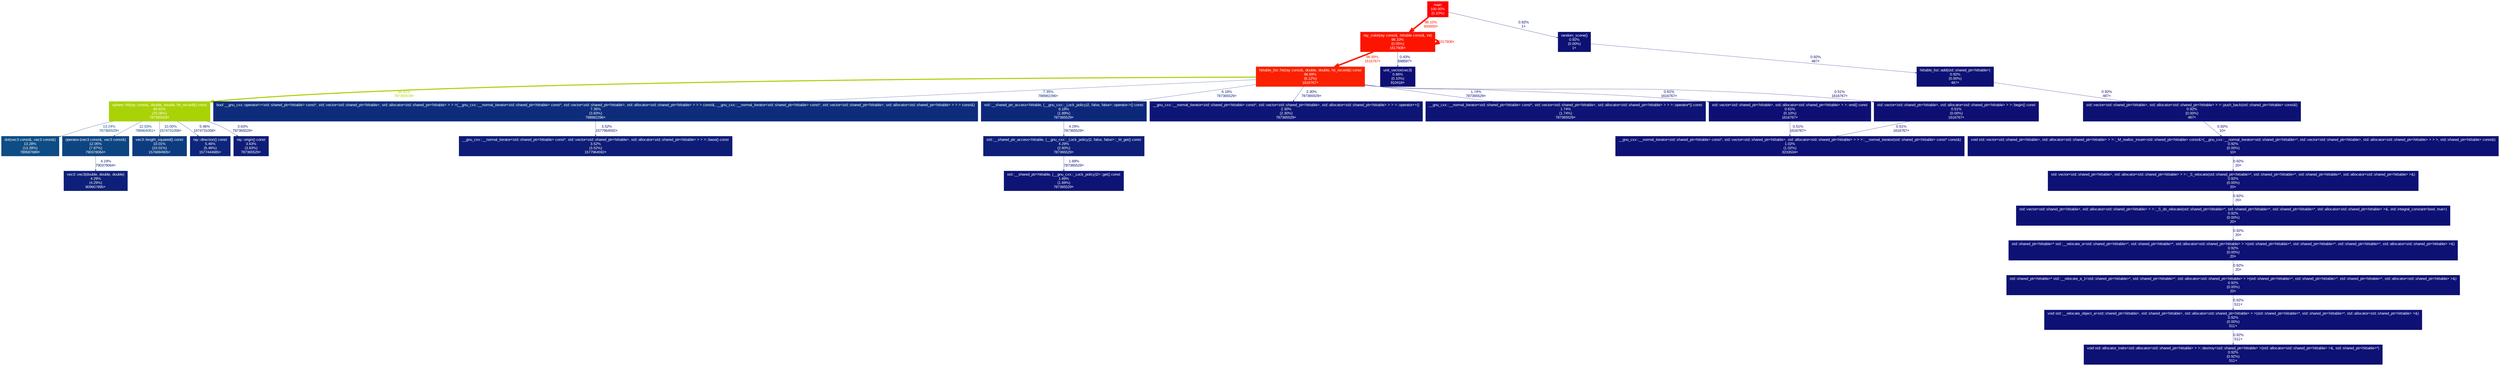 digraph {
	graph [fontname=Arial, nodesep=0.125, ranksep=0.25];
	node [fontcolor=white, fontname=Arial, height=0, shape=box, style=filled, width=0];
	edge [fontname=Arial];
	1 [color="#ff0000", fontcolor="#ffffff", fontsize="10.00", label="main\n100.00%\n(0.10%)"];
	1 -> 2 [arrowsize="0.99", color="#fc1400", fontcolor="#fc1400", fontsize="10.00", label="98.10%\n600000×", labeldistance="3.92", penwidth="3.92"];
	1 -> 19 [arrowsize="0.35", color="#0d1174", fontcolor="#0d1174", fontsize="10.00", label="0.92%\n1×", labeldistance="0.50", penwidth="0.50"];
	2 [color="#fc1400", fontcolor="#ffffff", fontsize="10.00", label="ray_color(ray const&, hittable const&, int)\n98.10%\n(0.05%)\n1617608×"];
	2 -> 2 [arrowsize="0.99", color="#fc1400", fontcolor="#fc1400", fontsize="10.00", label="1017608×", labeldistance="3.92", penwidth="3.92"];
	2 -> 3 [arrowsize="0.98", color="#fa2001", fontcolor="#fa2001", fontsize="10.00", label="96.89%\n1616767×", labeldistance="3.88", penwidth="3.88"];
	2 -> 29 [arrowsize="0.35", color="#0d0f73", fontcolor="#0d0f73", fontsize="10.00", label="0.43%\n598597×", labeldistance="0.50", penwidth="0.50"];
	3 [color="#fa2001", fontcolor="#ffffff", fontsize="10.00", label="hittable_list::hit(ray const&, double, double, hit_record&) const\n96.89%\n(8.12%)\n1616767×"];
	3 -> 4 [arrowsize="0.84", color="#a9d207", fontcolor="#a9d207", fontsize="10.00", label="69.91%\n787365529×", labeldistance="2.80", penwidth="2.80"];
	3 -> 8 [arrowsize="0.35", color="#0d2d7c", fontcolor="#0d2d7c", fontsize="10.00", label="7.35%\n788982296×", labeldistance="0.50", penwidth="0.50"];
	3 -> 9 [arrowsize="0.35", color="#0d287b", fontcolor="#0d287b", fontsize="10.00", label="6.18%\n787365529×", labeldistance="0.50", penwidth="0.50"];
	3 -> 15 [arrowsize="0.35", color="#0d1676", fontcolor="#0d1676", fontsize="10.00", label="2.30%\n787365529×", labeldistance="0.50", penwidth="0.50"];
	3 -> 16 [arrowsize="0.35", color="#0d1475", fontcolor="#0d1475", fontsize="10.00", label="1.74%\n787365529×", labeldistance="0.50", penwidth="0.50"];
	3 -> 30 [arrowsize="0.35", color="#0d0f74", fontcolor="#0d0f74", fontsize="10.00", label="0.61%\n1616767×", labeldistance="0.50", penwidth="0.50"];
	3 -> 31 [arrowsize="0.35", color="#0d0f73", fontcolor="#0d0f73", fontsize="10.00", label="0.51%\n1616767×", labeldistance="0.50", penwidth="0.50"];
	4 [color="#a9d207", fontcolor="#ffffff", fontsize="10.00", label="sphere::hit(ray const&, double, double, hit_record&) const\n69.91%\n(25.08%)\n787365529×"];
	4 -> 5 [arrowsize="0.36", color="#0d4c84", fontcolor="#0d4c84", fontsize="10.00", label="13.24%\n787365529×", labeldistance="0.53", penwidth="0.53"];
	4 -> 6 [arrowsize="0.35", color="#0d4582", fontcolor="#0d4582", fontsize="10.00", label="12.03%\n788964051×", labeldistance="0.50", penwidth="0.50"];
	4 -> 7 [arrowsize="0.35", color="#0d3b80", fontcolor="#0d3b80", fontsize="10.00", label="10.00%\n1574731058×", labeldistance="0.50", penwidth="0.50"];
	4 -> 10 [arrowsize="0.35", color="#0d257a", fontcolor="#0d257a", fontsize="10.00", label="5.46%\n1574731058×", labeldistance="0.50", penwidth="0.50"];
	4 -> 13 [arrowsize="0.35", color="#0d1c77", fontcolor="#0d1c77", fontsize="10.00", label="3.63%\n787365529×", labeldistance="0.50", penwidth="0.50"];
	5 [color="#0d4c84", fontcolor="#ffffff", fontsize="10.00", label="dot(vec3 const&, vec3 const&)\n13.28%\n(13.28%)\n789587689×"];
	6 [color="#0d4582", fontcolor="#ffffff", fontsize="10.00", label="operator-(vec3 const&, vec3 const&)\n12.05%\n(7.87%)\n790378064×"];
	6 -> 11 [arrowsize="0.35", color="#0d1f78", fontcolor="#0d1f78", fontsize="10.00", label="4.19%\n790378064×", labeldistance="0.50", penwidth="0.50"];
	7 [color="#0d3b80", fontcolor="#ffffff", fontsize="10.00", label="vec3::length_squared() const\n10.01%\n(10.01%)\n1576894905×"];
	8 [color="#0d2d7c", fontcolor="#ffffff", fontsize="10.00", label="bool __gnu_cxx::operator!=<std::shared_ptr<hittable> const*, std::vector<std::shared_ptr<hittable>, std::allocator<std::shared_ptr<hittable> > > >(__gnu_cxx::__normal_iterator<std::shared_ptr<hittable> const*, std::vector<std::shared_ptr<hittable>, std::allocator<std::shared_ptr<hittable> > > > const&, __gnu_cxx::__normal_iterator<std::shared_ptr<hittable> const*, std::vector<std::shared_ptr<hittable>, std::allocator<std::shared_ptr<hittable> > > > const&)\n7.35%\n(3.83%)\n788982296×"];
	8 -> 14 [arrowsize="0.35", color="#0d1c77", fontcolor="#0d1c77", fontsize="10.00", label="3.52%\n1577964592×", labeldistance="0.50", penwidth="0.50"];
	9 [color="#0d287b", fontcolor="#ffffff", fontsize="10.00", label="std::__shared_ptr_access<hittable, (__gnu_cxx::_Lock_policy)2, false, false>::operator->() const\n6.18%\n(1.89%)\n787365529×"];
	9 -> 12 [arrowsize="0.35", color="#0d1f78", fontcolor="#0d1f78", fontsize="10.00", label="4.29%\n787365529×", labeldistance="0.50", penwidth="0.50"];
	10 [color="#0d257a", fontcolor="#ffffff", fontsize="10.00", label="ray::direction() const\n5.46%\n(5.46%)\n1577444685×"];
	11 [color="#0d1f78", fontcolor="#ffffff", fontsize="10.00", label="vec3::vec3(double, double, double)\n4.29%\n(4.29%)\n809607895×"];
	12 [color="#0d1f78", fontcolor="#ffffff", fontsize="10.00", label="std::__shared_ptr_access<hittable, (__gnu_cxx::_Lock_policy)2, false, false>::_M_get() const\n4.29%\n(2.60%)\n787365529×"];
	12 -> 17 [arrowsize="0.35", color="#0d1475", fontcolor="#0d1475", fontsize="10.00", label="1.69%\n787365529×", labeldistance="0.50", penwidth="0.50"];
	13 [color="#0d1c77", fontcolor="#ffffff", fontsize="10.00", label="ray::origin() const\n3.63%\n(3.63%)\n787365529×"];
	14 [color="#0d1c77", fontcolor="#ffffff", fontsize="10.00", label="__gnu_cxx::__normal_iterator<std::shared_ptr<hittable> const*, std::vector<std::shared_ptr<hittable>, std::allocator<std::shared_ptr<hittable> > > >::base() const\n3.52%\n(3.52%)\n1577964592×"];
	15 [color="#0d1676", fontcolor="#ffffff", fontsize="10.00", label="__gnu_cxx::__normal_iterator<std::shared_ptr<hittable> const*, std::vector<std::shared_ptr<hittable>, std::allocator<std::shared_ptr<hittable> > > >::operator++()\n2.30%\n(2.30%)\n787365529×"];
	16 [color="#0d1475", fontcolor="#ffffff", fontsize="10.00", label="__gnu_cxx::__normal_iterator<std::shared_ptr<hittable> const*, std::vector<std::shared_ptr<hittable>, std::allocator<std::shared_ptr<hittable> > > >::operator*() const\n1.74%\n(1.74%)\n787365529×"];
	17 [color="#0d1475", fontcolor="#ffffff", fontsize="10.00", label="std::__shared_ptr<hittable, (__gnu_cxx::_Lock_policy)2>::get() const\n1.69%\n(1.69%)\n787365529×"];
	18 [color="#0d1174", fontcolor="#ffffff", fontsize="10.00", label="__gnu_cxx::__normal_iterator<std::shared_ptr<hittable> const*, std::vector<std::shared_ptr<hittable>, std::allocator<std::shared_ptr<hittable> > > >::__normal_iterator(std::shared_ptr<hittable> const* const&)\n1.02%\n(1.02%)\n3233534×"];
	19 [color="#0d1174", fontcolor="#ffffff", fontsize="10.00", label="random_scene()\n0.92%\n(0.00%)\n1×"];
	19 -> 22 [arrowsize="0.35", color="#0d1174", fontcolor="#0d1174", fontsize="10.00", label="0.92%\n487×", labeldistance="0.50", penwidth="0.50"];
	20 [color="#0d1174", fontcolor="#ffffff", fontsize="10.00", label="void std::allocator_traits<std::allocator<std::shared_ptr<hittable> > >::destroy<std::shared_ptr<hittable> >(std::allocator<std::shared_ptr<hittable> >&, std::shared_ptr<hittable>*)\n0.92%\n(0.92%)\n511×"];
	21 [color="#0d1174", fontcolor="#ffffff", fontsize="10.00", label="void std::__relocate_object_a<std::shared_ptr<hittable>, std::shared_ptr<hittable>, std::allocator<std::shared_ptr<hittable> > >(std::shared_ptr<hittable>*, std::shared_ptr<hittable>*, std::allocator<std::shared_ptr<hittable> >&)\n0.92%\n(0.00%)\n511×"];
	21 -> 20 [arrowsize="0.35", color="#0d1174", fontcolor="#0d1174", fontsize="10.00", label="0.92%\n511×", labeldistance="0.50", penwidth="0.50"];
	22 [color="#0d1174", fontcolor="#ffffff", fontsize="10.00", label="hittable_list::add(std::shared_ptr<hittable>)\n0.92%\n(0.00%)\n487×"];
	22 -> 23 [arrowsize="0.35", color="#0d1174", fontcolor="#0d1174", fontsize="10.00", label="0.92%\n487×", labeldistance="0.50", penwidth="0.50"];
	23 [color="#0d1174", fontcolor="#ffffff", fontsize="10.00", label="std::vector<std::shared_ptr<hittable>, std::allocator<std::shared_ptr<hittable> > >::push_back(std::shared_ptr<hittable> const&)\n0.92%\n(0.00%)\n487×"];
	23 -> 28 [arrowsize="0.35", color="#0d1174", fontcolor="#0d1174", fontsize="10.00", label="0.92%\n10×", labeldistance="0.50", penwidth="0.50"];
	24 [color="#0d1174", fontcolor="#ffffff", fontsize="10.00", label="std::vector<std::shared_ptr<hittable>, std::allocator<std::shared_ptr<hittable> > >::_S_relocate(std::shared_ptr<hittable>*, std::shared_ptr<hittable>*, std::shared_ptr<hittable>*, std::allocator<std::shared_ptr<hittable> >&)\n0.92%\n(0.00%)\n20×"];
	24 -> 25 [arrowsize="0.35", color="#0d1174", fontcolor="#0d1174", fontsize="10.00", label="0.92%\n20×", labeldistance="0.50", penwidth="0.50"];
	25 [color="#0d1174", fontcolor="#ffffff", fontsize="10.00", label="std::vector<std::shared_ptr<hittable>, std::allocator<std::shared_ptr<hittable> > >::_S_do_relocate(std::shared_ptr<hittable>*, std::shared_ptr<hittable>*, std::shared_ptr<hittable>*, std::allocator<std::shared_ptr<hittable> >&, std::integral_constant<bool, true>)\n0.92%\n(0.00%)\n20×"];
	25 -> 26 [arrowsize="0.35", color="#0d1174", fontcolor="#0d1174", fontsize="10.00", label="0.92%\n20×", labeldistance="0.50", penwidth="0.50"];
	26 [color="#0d1174", fontcolor="#ffffff", fontsize="10.00", label="std::shared_ptr<hittable>* std::__relocate_a<std::shared_ptr<hittable>*, std::shared_ptr<hittable>*, std::allocator<std::shared_ptr<hittable> > >(std::shared_ptr<hittable>*, std::shared_ptr<hittable>*, std::shared_ptr<hittable>*, std::allocator<std::shared_ptr<hittable> >&)\n0.92%\n(0.00%)\n20×"];
	26 -> 27 [arrowsize="0.35", color="#0d1174", fontcolor="#0d1174", fontsize="10.00", label="0.92%\n20×", labeldistance="0.50", penwidth="0.50"];
	27 [color="#0d1174", fontcolor="#ffffff", fontsize="10.00", label="std::shared_ptr<hittable>* std::__relocate_a_1<std::shared_ptr<hittable>*, std::shared_ptr<hittable>*, std::allocator<std::shared_ptr<hittable> > >(std::shared_ptr<hittable>*, std::shared_ptr<hittable>*, std::shared_ptr<hittable>*, std::allocator<std::shared_ptr<hittable> >&)\n0.92%\n(0.00%)\n20×"];
	27 -> 21 [arrowsize="0.35", color="#0d1174", fontcolor="#0d1174", fontsize="10.00", label="0.92%\n511×", labeldistance="0.50", penwidth="0.50"];
	28 [color="#0d1174", fontcolor="#ffffff", fontsize="10.00", label="void std::vector<std::shared_ptr<hittable>, std::allocator<std::shared_ptr<hittable> > >::_M_realloc_insert<std::shared_ptr<hittable> const&>(__gnu_cxx::__normal_iterator<std::shared_ptr<hittable>*, std::vector<std::shared_ptr<hittable>, std::allocator<std::shared_ptr<hittable> > > >, std::shared_ptr<hittable> const&)\n0.92%\n(0.00%)\n10×"];
	28 -> 24 [arrowsize="0.35", color="#0d1174", fontcolor="#0d1174", fontsize="10.00", label="0.92%\n20×", labeldistance="0.50", penwidth="0.50"];
	29 [color="#0d0f74", fontcolor="#ffffff", fontsize="10.00", label="unit_vector(vec3)\n0.66%\n(0.10%)\n910418×"];
	30 [color="#0d0f74", fontcolor="#ffffff", fontsize="10.00", label="std::vector<std::shared_ptr<hittable>, std::allocator<std::shared_ptr<hittable> > >::end() const\n0.61%\n(0.10%)\n1616767×"];
	30 -> 18 [arrowsize="0.35", color="#0d0f73", fontcolor="#0d0f73", fontsize="10.00", label="0.51%\n1616767×", labeldistance="0.50", penwidth="0.50"];
	31 [color="#0d0f73", fontcolor="#ffffff", fontsize="10.00", label="std::vector<std::shared_ptr<hittable>, std::allocator<std::shared_ptr<hittable> > >::begin() const\n0.51%\n(0.00%)\n1616767×"];
	31 -> 18 [arrowsize="0.35", color="#0d0f73", fontcolor="#0d0f73", fontsize="10.00", label="0.51%\n1616767×", labeldistance="0.50", penwidth="0.50"];
}
